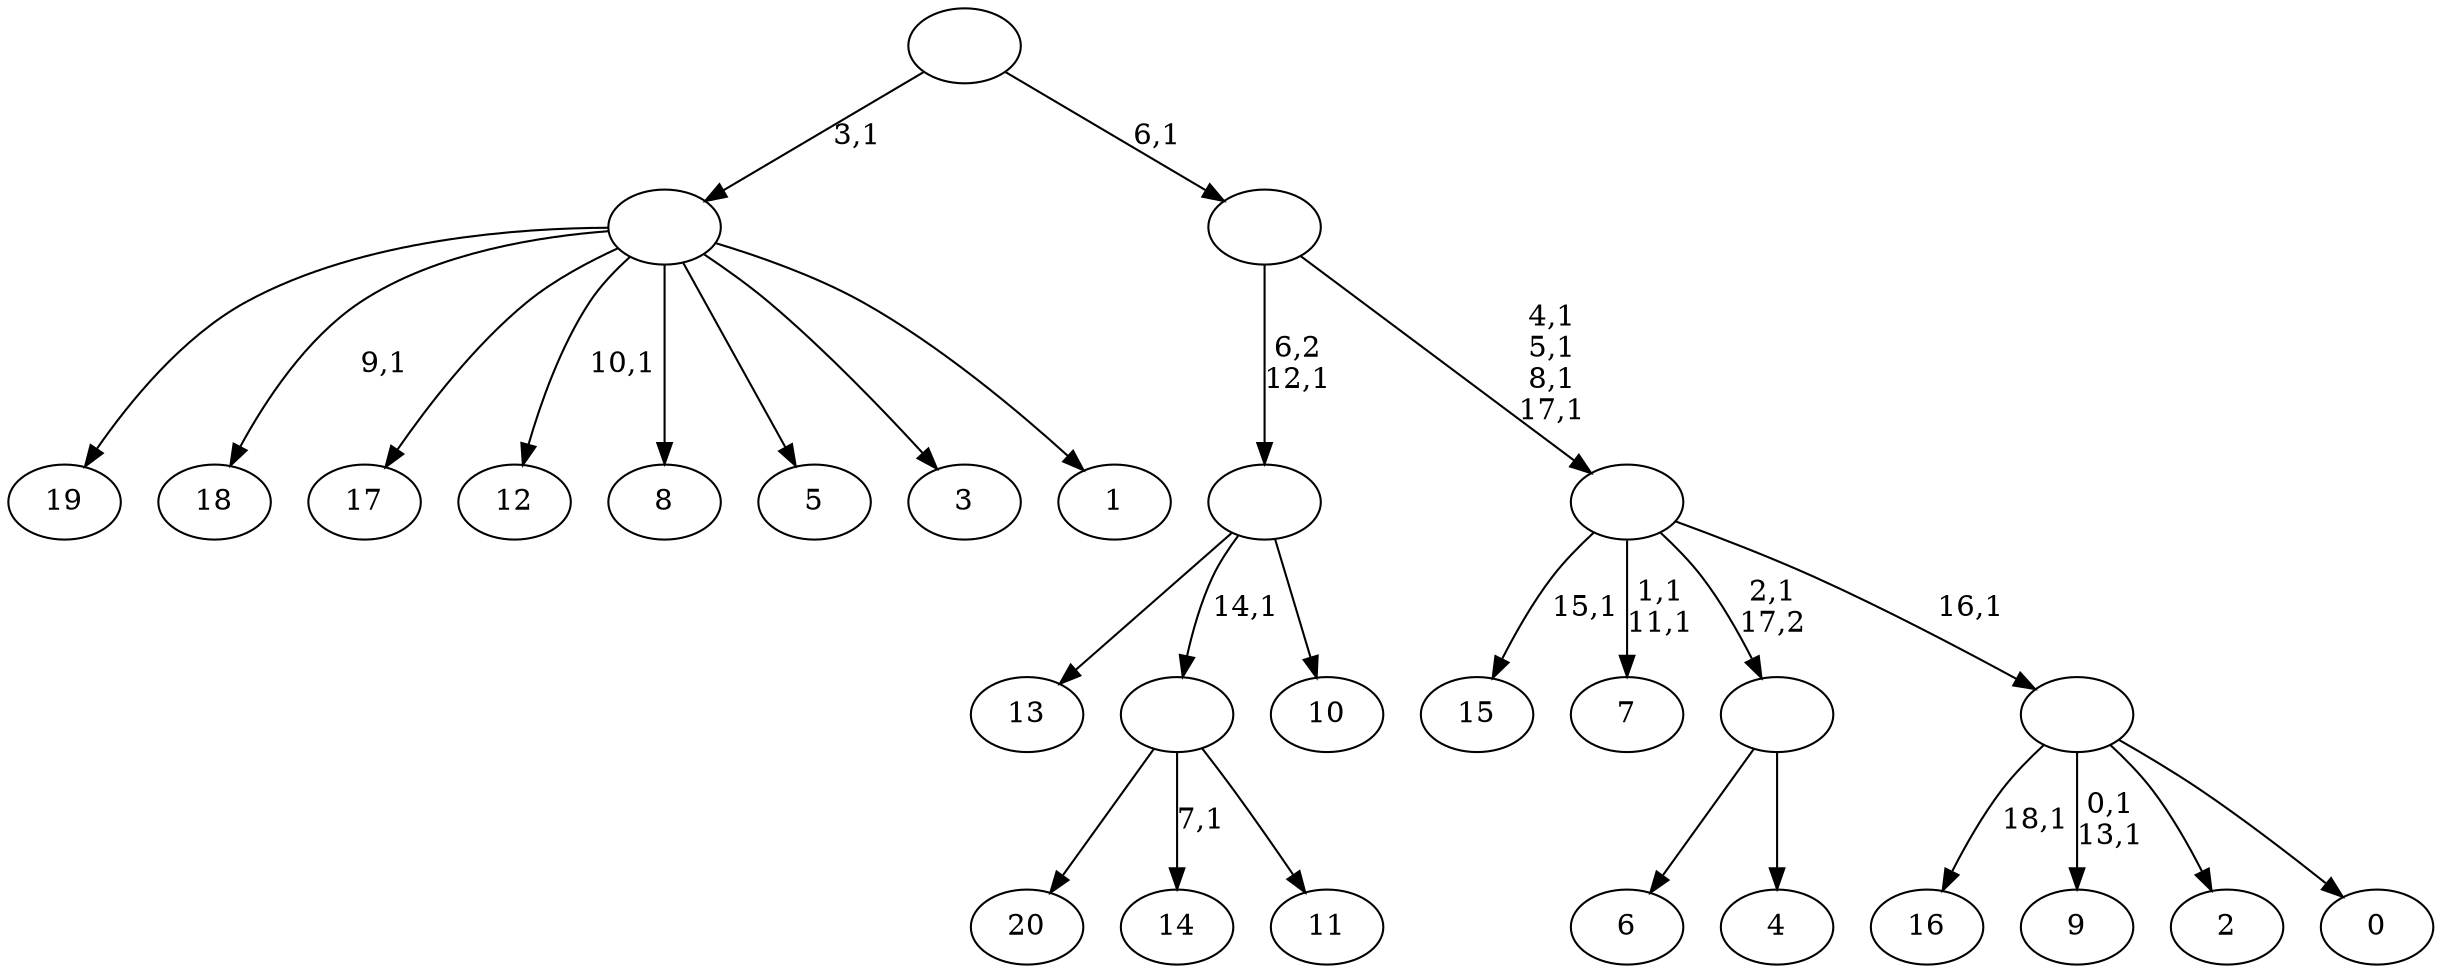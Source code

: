 digraph T {
	40 [label="20"]
	39 [label="19"]
	38 [label="18"]
	36 [label="17"]
	35 [label="16"]
	33 [label="15"]
	31 [label="14"]
	29 [label="13"]
	28 [label="12"]
	26 [label="11"]
	25 [label=""]
	24 [label="10"]
	23 [label=""]
	22 [label="9"]
	19 [label="8"]
	18 [label="7"]
	15 [label="6"]
	14 [label="5"]
	13 [label="4"]
	12 [label=""]
	11 [label="3"]
	10 [label="2"]
	9 [label="1"]
	8 [label=""]
	7 [label="0"]
	6 [label=""]
	5 [label=""]
	1 [label=""]
	0 [label=""]
	25 -> 31 [label="7,1"]
	25 -> 40 [label=""]
	25 -> 26 [label=""]
	23 -> 29 [label=""]
	23 -> 25 [label="14,1"]
	23 -> 24 [label=""]
	12 -> 15 [label=""]
	12 -> 13 [label=""]
	8 -> 28 [label="10,1"]
	8 -> 38 [label="9,1"]
	8 -> 39 [label=""]
	8 -> 36 [label=""]
	8 -> 19 [label=""]
	8 -> 14 [label=""]
	8 -> 11 [label=""]
	8 -> 9 [label=""]
	6 -> 22 [label="0,1\n13,1"]
	6 -> 35 [label="18,1"]
	6 -> 10 [label=""]
	6 -> 7 [label=""]
	5 -> 18 [label="1,1\n11,1"]
	5 -> 33 [label="15,1"]
	5 -> 12 [label="2,1\n17,2"]
	5 -> 6 [label="16,1"]
	1 -> 5 [label="4,1\n5,1\n8,1\n17,1"]
	1 -> 23 [label="6,2\n12,1"]
	0 -> 8 [label="3,1"]
	0 -> 1 [label="6,1"]
}

